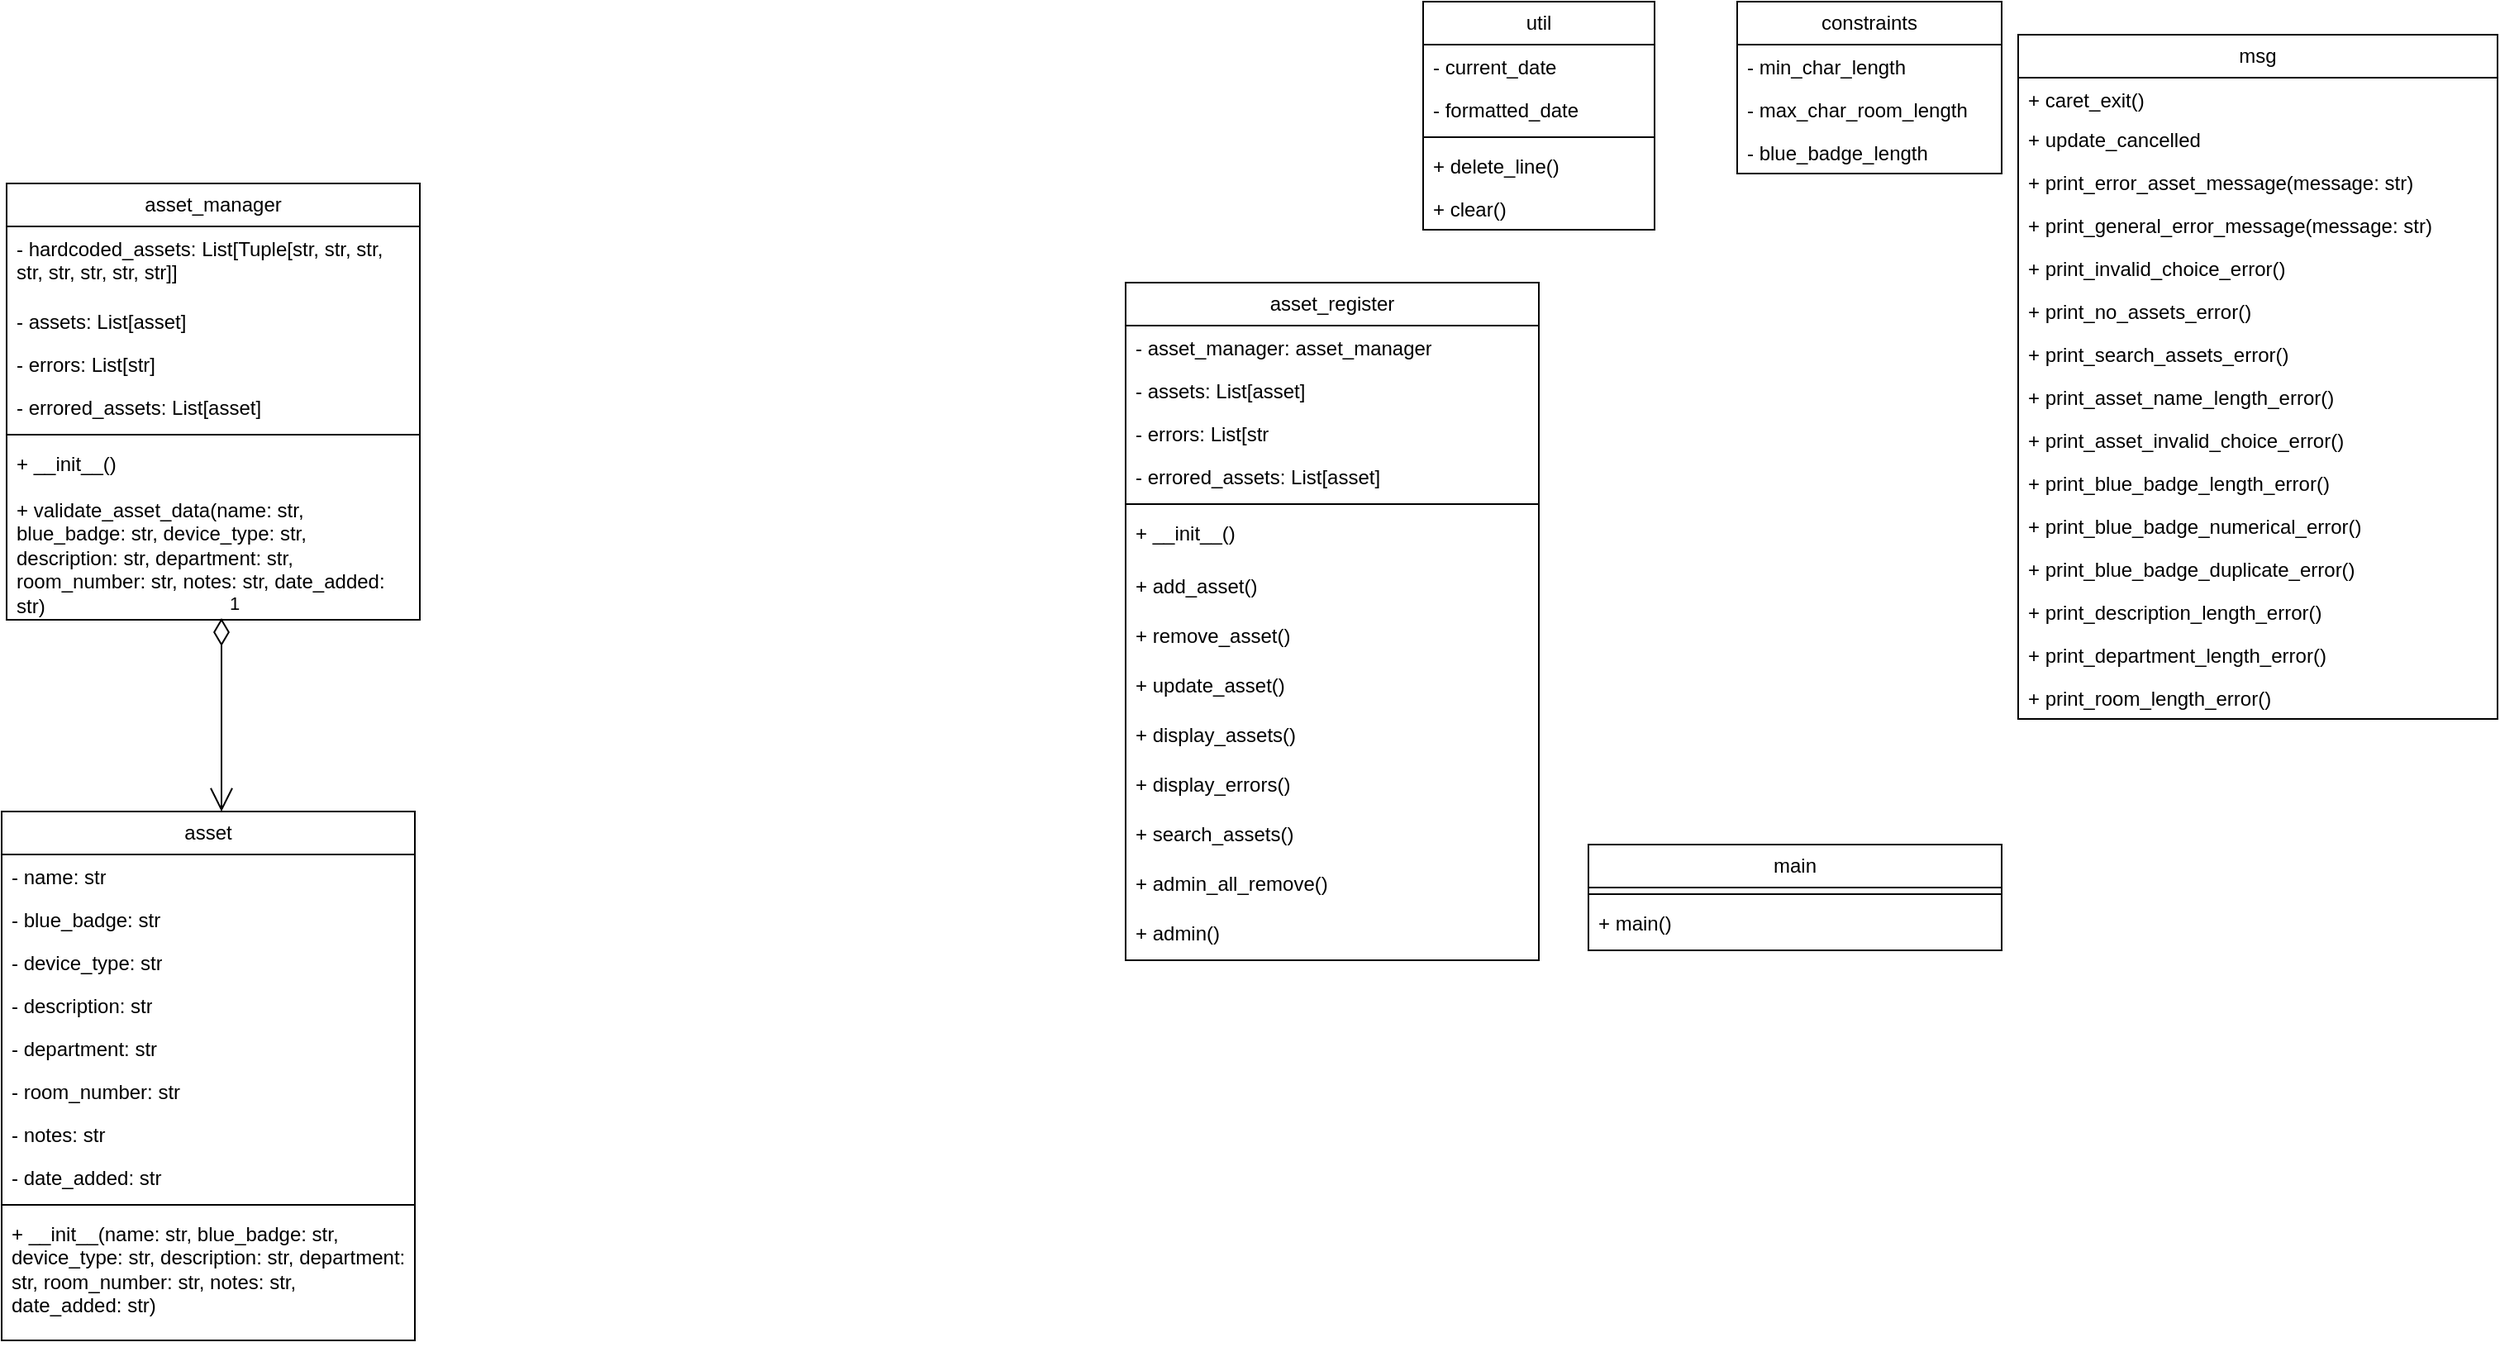 <mxfile version="24.8.6">
  <diagram name="Page-1" id="CQnkC_-hyM-EtyBXDqO3">
    <mxGraphModel dx="2603" dy="763" grid="1" gridSize="10" guides="1" tooltips="1" connect="1" arrows="1" fold="1" page="1" pageScale="1" pageWidth="1169" pageHeight="827" math="0" shadow="0">
      <root>
        <mxCell id="0" />
        <mxCell id="1" parent="0" />
        <mxCell id="FwHrozTbba6VwooJ7MBG-2" value="util" style="swimlane;fontStyle=0;childLayout=stackLayout;horizontal=1;startSize=26;fillColor=none;horizontalStack=0;resizeParent=1;resizeParentMax=0;resizeLast=0;collapsible=1;marginBottom=0;whiteSpace=wrap;html=1;swimlaneLine=1;" vertex="1" parent="1">
          <mxGeometry x="120" y="80" width="140" height="138" as="geometry">
            <mxRectangle x="120" y="80" width="60" height="30" as="alternateBounds" />
          </mxGeometry>
        </mxCell>
        <mxCell id="FwHrozTbba6VwooJ7MBG-3" value="- current_date&lt;div&gt;&lt;br&gt;&lt;/div&gt;" style="text;strokeColor=none;fillColor=none;align=left;verticalAlign=top;spacingLeft=4;spacingRight=4;overflow=hidden;rotatable=0;points=[[0,0.5],[1,0.5]];portConstraint=eastwest;whiteSpace=wrap;html=1;" vertex="1" parent="FwHrozTbba6VwooJ7MBG-2">
          <mxGeometry y="26" width="140" height="26" as="geometry" />
        </mxCell>
        <mxCell id="FwHrozTbba6VwooJ7MBG-4" value="- formatted_date" style="text;strokeColor=none;fillColor=none;align=left;verticalAlign=top;spacingLeft=4;spacingRight=4;overflow=hidden;rotatable=0;points=[[0,0.5],[1,0.5]];portConstraint=eastwest;whiteSpace=wrap;html=1;perimeterSpacing=8;" vertex="1" parent="FwHrozTbba6VwooJ7MBG-2">
          <mxGeometry y="52" width="140" height="26" as="geometry" />
        </mxCell>
        <mxCell id="FwHrozTbba6VwooJ7MBG-23" value="" style="line;strokeWidth=1;fillColor=none;align=left;verticalAlign=middle;spacingTop=-1;spacingLeft=3;spacingRight=3;rotatable=0;labelPosition=right;points=[];portConstraint=eastwest;strokeColor=inherit;" vertex="1" parent="FwHrozTbba6VwooJ7MBG-2">
          <mxGeometry y="78" width="140" height="8" as="geometry" />
        </mxCell>
        <mxCell id="FwHrozTbba6VwooJ7MBG-5" value="+ delete_line()" style="text;strokeColor=none;fillColor=none;align=left;verticalAlign=top;spacingLeft=4;spacingRight=4;overflow=hidden;rotatable=0;points=[[0,0.5],[1,0.5]];portConstraint=eastwest;whiteSpace=wrap;html=1;glass=0;rounded=0;" vertex="1" parent="FwHrozTbba6VwooJ7MBG-2">
          <mxGeometry y="86" width="140" height="26" as="geometry" />
        </mxCell>
        <mxCell id="FwHrozTbba6VwooJ7MBG-22" value="+ clear()" style="text;strokeColor=none;fillColor=none;align=left;verticalAlign=top;spacingLeft=4;spacingRight=4;overflow=hidden;rotatable=0;points=[[0,0.5],[1,0.5]];portConstraint=eastwest;whiteSpace=wrap;html=1;" vertex="1" parent="FwHrozTbba6VwooJ7MBG-2">
          <mxGeometry y="112" width="140" height="26" as="geometry" />
        </mxCell>
        <mxCell id="FwHrozTbba6VwooJ7MBG-24" value="constraints" style="swimlane;fontStyle=0;childLayout=stackLayout;horizontal=1;startSize=26;fillColor=none;horizontalStack=0;resizeParent=1;resizeParentMax=0;resizeLast=0;collapsible=1;marginBottom=0;whiteSpace=wrap;html=1;swimlaneLine=1;" vertex="1" parent="1">
          <mxGeometry x="310" y="80" width="160" height="104" as="geometry">
            <mxRectangle x="120" y="80" width="60" height="30" as="alternateBounds" />
          </mxGeometry>
        </mxCell>
        <mxCell id="FwHrozTbba6VwooJ7MBG-25" value="&lt;div&gt;- min_char_length&lt;/div&gt;" style="text;strokeColor=none;fillColor=none;align=left;verticalAlign=top;spacingLeft=4;spacingRight=4;overflow=hidden;rotatable=0;points=[[0,0.5],[1,0.5]];portConstraint=eastwest;whiteSpace=wrap;html=1;" vertex="1" parent="FwHrozTbba6VwooJ7MBG-24">
          <mxGeometry y="26" width="160" height="26" as="geometry" />
        </mxCell>
        <mxCell id="FwHrozTbba6VwooJ7MBG-26" value="- max_char_room_length" style="text;strokeColor=none;fillColor=none;align=left;verticalAlign=top;spacingLeft=4;spacingRight=4;overflow=hidden;rotatable=0;points=[[0,0.5],[1,0.5]];portConstraint=eastwest;whiteSpace=wrap;html=1;perimeterSpacing=8;" vertex="1" parent="FwHrozTbba6VwooJ7MBG-24">
          <mxGeometry y="52" width="160" height="26" as="geometry" />
        </mxCell>
        <mxCell id="FwHrozTbba6VwooJ7MBG-30" value="- blue_badge_length" style="text;strokeColor=none;fillColor=none;align=left;verticalAlign=top;spacingLeft=4;spacingRight=4;overflow=hidden;rotatable=0;points=[[0,0.5],[1,0.5]];portConstraint=eastwest;whiteSpace=wrap;html=1;perimeterSpacing=8;" vertex="1" parent="FwHrozTbba6VwooJ7MBG-24">
          <mxGeometry y="78" width="160" height="26" as="geometry" />
        </mxCell>
        <mxCell id="FwHrozTbba6VwooJ7MBG-31" value="msg" style="swimlane;fontStyle=0;childLayout=stackLayout;horizontal=1;startSize=26;fillColor=none;horizontalStack=0;resizeParent=1;resizeParentMax=0;resizeLast=0;collapsible=1;marginBottom=0;whiteSpace=wrap;html=1;swimlaneLine=1;" vertex="1" parent="1">
          <mxGeometry x="480" y="100" width="290" height="414" as="geometry">
            <mxRectangle x="120" y="80" width="60" height="30" as="alternateBounds" />
          </mxGeometry>
        </mxCell>
        <mxCell id="FwHrozTbba6VwooJ7MBG-32" value="&lt;div&gt;+ caret_exit()&lt;/div&gt;" style="text;strokeColor=none;fillColor=none;align=left;verticalAlign=top;spacingLeft=4;spacingRight=4;overflow=hidden;rotatable=0;points=[[0,0.5],[1,0.5]];portConstraint=eastwest;whiteSpace=wrap;html=1;" vertex="1" parent="FwHrozTbba6VwooJ7MBG-31">
          <mxGeometry y="26" width="290" height="24" as="geometry" />
        </mxCell>
        <mxCell id="FwHrozTbba6VwooJ7MBG-33" value="+ update_cancelled" style="text;strokeColor=none;fillColor=none;align=left;verticalAlign=top;spacingLeft=4;spacingRight=4;overflow=hidden;rotatable=0;points=[[0,0.5],[1,0.5]];portConstraint=eastwest;whiteSpace=wrap;html=1;perimeterSpacing=8;" vertex="1" parent="FwHrozTbba6VwooJ7MBG-31">
          <mxGeometry y="50" width="290" height="26" as="geometry" />
        </mxCell>
        <mxCell id="FwHrozTbba6VwooJ7MBG-34" value="+ print_error_asset_message(message: str)" style="text;strokeColor=none;fillColor=none;align=left;verticalAlign=top;spacingLeft=4;spacingRight=4;overflow=hidden;rotatable=0;points=[[0,0.5],[1,0.5]];portConstraint=eastwest;whiteSpace=wrap;html=1;perimeterSpacing=8;" vertex="1" parent="FwHrozTbba6VwooJ7MBG-31">
          <mxGeometry y="76" width="290" height="26" as="geometry" />
        </mxCell>
        <mxCell id="FwHrozTbba6VwooJ7MBG-43" value="+ print_general_error_message(message: str) " style="text;strokeColor=none;fillColor=none;align=left;verticalAlign=top;spacingLeft=4;spacingRight=4;overflow=hidden;rotatable=0;points=[[0,0.5],[1,0.5]];portConstraint=eastwest;whiteSpace=wrap;html=1;perimeterSpacing=8;" vertex="1" parent="FwHrozTbba6VwooJ7MBG-31">
          <mxGeometry y="102" width="290" height="26" as="geometry" />
        </mxCell>
        <mxCell id="FwHrozTbba6VwooJ7MBG-42" value="+ print_invalid_choice_error()" style="text;strokeColor=none;fillColor=none;align=left;verticalAlign=top;spacingLeft=4;spacingRight=4;overflow=hidden;rotatable=0;points=[[0,0.5],[1,0.5]];portConstraint=eastwest;whiteSpace=wrap;html=1;perimeterSpacing=8;" vertex="1" parent="FwHrozTbba6VwooJ7MBG-31">
          <mxGeometry y="128" width="290" height="26" as="geometry" />
        </mxCell>
        <mxCell id="FwHrozTbba6VwooJ7MBG-41" value="+ print_no_assets_error()" style="text;strokeColor=none;fillColor=none;align=left;verticalAlign=top;spacingLeft=4;spacingRight=4;overflow=hidden;rotatable=0;points=[[0,0.5],[1,0.5]];portConstraint=eastwest;whiteSpace=wrap;html=1;perimeterSpacing=8;" vertex="1" parent="FwHrozTbba6VwooJ7MBG-31">
          <mxGeometry y="154" width="290" height="26" as="geometry" />
        </mxCell>
        <mxCell id="FwHrozTbba6VwooJ7MBG-40" value="+ print_search_assets_error()" style="text;strokeColor=none;fillColor=none;align=left;verticalAlign=top;spacingLeft=4;spacingRight=4;overflow=hidden;rotatable=0;points=[[0,0.5],[1,0.5]];portConstraint=eastwest;whiteSpace=wrap;html=1;perimeterSpacing=8;" vertex="1" parent="FwHrozTbba6VwooJ7MBG-31">
          <mxGeometry y="180" width="290" height="26" as="geometry" />
        </mxCell>
        <mxCell id="FwHrozTbba6VwooJ7MBG-39" value="+ print_asset_name_length_error()" style="text;strokeColor=none;fillColor=none;align=left;verticalAlign=top;spacingLeft=4;spacingRight=4;overflow=hidden;rotatable=0;points=[[0,0.5],[1,0.5]];portConstraint=eastwest;whiteSpace=wrap;html=1;perimeterSpacing=8;" vertex="1" parent="FwHrozTbba6VwooJ7MBG-31">
          <mxGeometry y="206" width="290" height="26" as="geometry" />
        </mxCell>
        <mxCell id="FwHrozTbba6VwooJ7MBG-38" value="+ print_asset_invalid_choice_error() " style="text;strokeColor=none;fillColor=none;align=left;verticalAlign=top;spacingLeft=4;spacingRight=4;overflow=hidden;rotatable=0;points=[[0,0.5],[1,0.5]];portConstraint=eastwest;whiteSpace=wrap;html=1;perimeterSpacing=8;" vertex="1" parent="FwHrozTbba6VwooJ7MBG-31">
          <mxGeometry y="232" width="290" height="26" as="geometry" />
        </mxCell>
        <mxCell id="FwHrozTbba6VwooJ7MBG-37" value="+ print_blue_badge_length_error()" style="text;strokeColor=none;fillColor=none;align=left;verticalAlign=top;spacingLeft=4;spacingRight=4;overflow=hidden;rotatable=0;points=[[0,0.5],[1,0.5]];portConstraint=eastwest;whiteSpace=wrap;html=1;perimeterSpacing=8;" vertex="1" parent="FwHrozTbba6VwooJ7MBG-31">
          <mxGeometry y="258" width="290" height="26" as="geometry" />
        </mxCell>
        <mxCell id="FwHrozTbba6VwooJ7MBG-36" value="+ print_blue_badge_numerical_error()" style="text;strokeColor=none;fillColor=none;align=left;verticalAlign=top;spacingLeft=4;spacingRight=4;overflow=hidden;rotatable=0;points=[[0,0.5],[1,0.5]];portConstraint=eastwest;whiteSpace=wrap;html=1;perimeterSpacing=8;" vertex="1" parent="FwHrozTbba6VwooJ7MBG-31">
          <mxGeometry y="284" width="290" height="26" as="geometry" />
        </mxCell>
        <mxCell id="FwHrozTbba6VwooJ7MBG-47" value="+ print_blue_badge_duplicate_error()" style="text;strokeColor=none;fillColor=none;align=left;verticalAlign=top;spacingLeft=4;spacingRight=4;overflow=hidden;rotatable=0;points=[[0,0.5],[1,0.5]];portConstraint=eastwest;whiteSpace=wrap;html=1;perimeterSpacing=8;" vertex="1" parent="FwHrozTbba6VwooJ7MBG-31">
          <mxGeometry y="310" width="290" height="26" as="geometry" />
        </mxCell>
        <mxCell id="FwHrozTbba6VwooJ7MBG-46" value="+ print_description_length_error()" style="text;strokeColor=none;fillColor=none;align=left;verticalAlign=top;spacingLeft=4;spacingRight=4;overflow=hidden;rotatable=0;points=[[0,0.5],[1,0.5]];portConstraint=eastwest;whiteSpace=wrap;html=1;perimeterSpacing=8;" vertex="1" parent="FwHrozTbba6VwooJ7MBG-31">
          <mxGeometry y="336" width="290" height="26" as="geometry" />
        </mxCell>
        <mxCell id="FwHrozTbba6VwooJ7MBG-45" value="+ print_department_length_error()" style="text;strokeColor=none;fillColor=none;align=left;verticalAlign=top;spacingLeft=4;spacingRight=4;overflow=hidden;rotatable=0;points=[[0,0.5],[1,0.5]];portConstraint=eastwest;whiteSpace=wrap;html=1;perimeterSpacing=8;" vertex="1" parent="FwHrozTbba6VwooJ7MBG-31">
          <mxGeometry y="362" width="290" height="26" as="geometry" />
        </mxCell>
        <mxCell id="FwHrozTbba6VwooJ7MBG-44" value="+ print_room_length_error()" style="text;strokeColor=none;fillColor=none;align=left;verticalAlign=top;spacingLeft=4;spacingRight=4;overflow=hidden;rotatable=0;points=[[0,0.5],[1,0.5]];portConstraint=eastwest;whiteSpace=wrap;html=1;perimeterSpacing=8;" vertex="1" parent="FwHrozTbba6VwooJ7MBG-31">
          <mxGeometry y="388" width="290" height="26" as="geometry" />
        </mxCell>
        <mxCell id="FwHrozTbba6VwooJ7MBG-49" value="asset" style="swimlane;fontStyle=0;childLayout=stackLayout;horizontal=1;startSize=26;fillColor=none;horizontalStack=0;resizeParent=1;resizeParentMax=0;resizeLast=0;collapsible=1;marginBottom=0;whiteSpace=wrap;html=1;swimlaneLine=1;" vertex="1" parent="1">
          <mxGeometry x="-740" y="570" width="250" height="320" as="geometry">
            <mxRectangle x="120" y="80" width="60" height="30" as="alternateBounds" />
          </mxGeometry>
        </mxCell>
        <mxCell id="FwHrozTbba6VwooJ7MBG-50" value="- name: str   &#xa;" style="text;strokeColor=none;fillColor=none;align=left;verticalAlign=top;spacingLeft=4;spacingRight=4;overflow=hidden;rotatable=0;points=[[0,0.5],[1,0.5]];portConstraint=eastwest;whiteSpace=wrap;html=1;" vertex="1" parent="FwHrozTbba6VwooJ7MBG-49">
          <mxGeometry y="26" width="250" height="26" as="geometry" />
        </mxCell>
        <mxCell id="FwHrozTbba6VwooJ7MBG-51" value="- blue_badge: str" style="text;strokeColor=none;fillColor=none;align=left;verticalAlign=top;spacingLeft=4;spacingRight=4;overflow=hidden;rotatable=0;points=[[0,0.5],[1,0.5]];portConstraint=eastwest;whiteSpace=wrap;html=1;perimeterSpacing=8;" vertex="1" parent="FwHrozTbba6VwooJ7MBG-49">
          <mxGeometry y="52" width="250" height="26" as="geometry" />
        </mxCell>
        <mxCell id="FwHrozTbba6VwooJ7MBG-61" value="- device_type: str" style="text;strokeColor=none;fillColor=none;align=left;verticalAlign=top;spacingLeft=4;spacingRight=4;overflow=hidden;rotatable=0;points=[[0,0.5],[1,0.5]];portConstraint=eastwest;whiteSpace=wrap;html=1;perimeterSpacing=8;" vertex="1" parent="FwHrozTbba6VwooJ7MBG-49">
          <mxGeometry y="78" width="250" height="26" as="geometry" />
        </mxCell>
        <mxCell id="FwHrozTbba6VwooJ7MBG-60" value="- description: str" style="text;strokeColor=none;fillColor=none;align=left;verticalAlign=top;spacingLeft=4;spacingRight=4;overflow=hidden;rotatable=0;points=[[0,0.5],[1,0.5]];portConstraint=eastwest;whiteSpace=wrap;html=1;perimeterSpacing=8;" vertex="1" parent="FwHrozTbba6VwooJ7MBG-49">
          <mxGeometry y="104" width="250" height="26" as="geometry" />
        </mxCell>
        <mxCell id="FwHrozTbba6VwooJ7MBG-59" value="- department: str" style="text;strokeColor=none;fillColor=none;align=left;verticalAlign=top;spacingLeft=4;spacingRight=4;overflow=hidden;rotatable=0;points=[[0,0.5],[1,0.5]];portConstraint=eastwest;whiteSpace=wrap;html=1;perimeterSpacing=8;" vertex="1" parent="FwHrozTbba6VwooJ7MBG-49">
          <mxGeometry y="130" width="250" height="26" as="geometry" />
        </mxCell>
        <mxCell id="FwHrozTbba6VwooJ7MBG-58" value="- room_number: str" style="text;strokeColor=none;fillColor=none;align=left;verticalAlign=top;spacingLeft=4;spacingRight=4;overflow=hidden;rotatable=0;points=[[0,0.5],[1,0.5]];portConstraint=eastwest;whiteSpace=wrap;html=1;perimeterSpacing=8;" vertex="1" parent="FwHrozTbba6VwooJ7MBG-49">
          <mxGeometry y="156" width="250" height="26" as="geometry" />
        </mxCell>
        <mxCell id="FwHrozTbba6VwooJ7MBG-57" value="- notes: str  " style="text;strokeColor=none;fillColor=none;align=left;verticalAlign=top;spacingLeft=4;spacingRight=4;overflow=hidden;rotatable=0;points=[[0,0.5],[1,0.5]];portConstraint=eastwest;whiteSpace=wrap;html=1;perimeterSpacing=8;" vertex="1" parent="FwHrozTbba6VwooJ7MBG-49">
          <mxGeometry y="182" width="250" height="26" as="geometry" />
        </mxCell>
        <mxCell id="FwHrozTbba6VwooJ7MBG-56" value="- date_added: str" style="text;strokeColor=none;fillColor=none;align=left;verticalAlign=top;spacingLeft=4;spacingRight=4;overflow=hidden;rotatable=0;points=[[0,0.5],[1,0.5]];portConstraint=eastwest;whiteSpace=wrap;html=1;perimeterSpacing=8;" vertex="1" parent="FwHrozTbba6VwooJ7MBG-49">
          <mxGeometry y="208" width="250" height="26" as="geometry" />
        </mxCell>
        <mxCell id="FwHrozTbba6VwooJ7MBG-52" value="" style="line;strokeWidth=1;fillColor=none;align=left;verticalAlign=middle;spacingTop=-1;spacingLeft=3;spacingRight=3;rotatable=0;labelPosition=right;points=[];portConstraint=eastwest;strokeColor=inherit;" vertex="1" parent="FwHrozTbba6VwooJ7MBG-49">
          <mxGeometry y="234" width="250" height="8" as="geometry" />
        </mxCell>
        <mxCell id="FwHrozTbba6VwooJ7MBG-53" value="+ __init__(name: str, blue_badge: str, device_type: str, description: str, department: str, room_number: str, notes: str, date_added: str)&amp;nbsp;" style="text;strokeColor=none;fillColor=none;align=left;verticalAlign=top;spacingLeft=4;spacingRight=4;overflow=hidden;rotatable=0;points=[[0,0.5],[1,0.5]];portConstraint=eastwest;whiteSpace=wrap;html=1;glass=0;rounded=0;" vertex="1" parent="FwHrozTbba6VwooJ7MBG-49">
          <mxGeometry y="242" width="250" height="78" as="geometry" />
        </mxCell>
        <mxCell id="FwHrozTbba6VwooJ7MBG-62" value="asset_manager" style="swimlane;fontStyle=0;childLayout=stackLayout;horizontal=1;startSize=26;fillColor=none;horizontalStack=0;resizeParent=1;resizeParentMax=0;resizeLast=0;collapsible=1;marginBottom=0;whiteSpace=wrap;html=1;swimlaneLine=1;" vertex="1" parent="1">
          <mxGeometry x="-737" y="190" width="250" height="264" as="geometry">
            <mxRectangle x="120" y="80" width="60" height="30" as="alternateBounds" />
          </mxGeometry>
        </mxCell>
        <mxCell id="FwHrozTbba6VwooJ7MBG-63" value="- hardcoded_assets: List[Tuple[str, str, str, str, str, str, str, str]] " style="text;strokeColor=none;fillColor=none;align=left;verticalAlign=top;spacingLeft=4;spacingRight=4;overflow=hidden;rotatable=0;points=[[0,0.5],[1,0.5]];portConstraint=eastwest;whiteSpace=wrap;html=1;" vertex="1" parent="FwHrozTbba6VwooJ7MBG-62">
          <mxGeometry y="26" width="250" height="44" as="geometry" />
        </mxCell>
        <mxCell id="FwHrozTbba6VwooJ7MBG-66" value="- assets: List[asset]" style="text;strokeColor=none;fillColor=none;align=left;verticalAlign=top;spacingLeft=4;spacingRight=4;overflow=hidden;rotatable=0;points=[[0,0.5],[1,0.5]];portConstraint=eastwest;whiteSpace=wrap;html=1;perimeterSpacing=8;" vertex="1" parent="FwHrozTbba6VwooJ7MBG-62">
          <mxGeometry y="70" width="250" height="26" as="geometry" />
        </mxCell>
        <mxCell id="FwHrozTbba6VwooJ7MBG-69" value="- errors: List[str]" style="text;strokeColor=none;fillColor=none;align=left;verticalAlign=top;spacingLeft=4;spacingRight=4;overflow=hidden;rotatable=0;points=[[0,0.5],[1,0.5]];portConstraint=eastwest;whiteSpace=wrap;html=1;perimeterSpacing=8;" vertex="1" parent="FwHrozTbba6VwooJ7MBG-62">
          <mxGeometry y="96" width="250" height="26" as="geometry" />
        </mxCell>
        <mxCell id="FwHrozTbba6VwooJ7MBG-70" value="- errored_assets: List[asset]" style="text;strokeColor=none;fillColor=none;align=left;verticalAlign=top;spacingLeft=4;spacingRight=4;overflow=hidden;rotatable=0;points=[[0,0.5],[1,0.5]];portConstraint=eastwest;whiteSpace=wrap;html=1;perimeterSpacing=8;" vertex="1" parent="FwHrozTbba6VwooJ7MBG-62">
          <mxGeometry y="122" width="250" height="26" as="geometry" />
        </mxCell>
        <mxCell id="FwHrozTbba6VwooJ7MBG-71" value="" style="line;strokeWidth=1;fillColor=none;align=left;verticalAlign=middle;spacingTop=-1;spacingLeft=3;spacingRight=3;rotatable=0;labelPosition=right;points=[];portConstraint=eastwest;strokeColor=inherit;" vertex="1" parent="FwHrozTbba6VwooJ7MBG-62">
          <mxGeometry y="148" width="250" height="8" as="geometry" />
        </mxCell>
        <mxCell id="FwHrozTbba6VwooJ7MBG-72" value="+ __init__()" style="text;strokeColor=none;fillColor=none;align=left;verticalAlign=top;spacingLeft=4;spacingRight=4;overflow=hidden;rotatable=0;points=[[0,0.5],[1,0.5]];portConstraint=eastwest;whiteSpace=wrap;html=1;glass=0;rounded=0;" vertex="1" parent="FwHrozTbba6VwooJ7MBG-62">
          <mxGeometry y="156" width="250" height="28" as="geometry" />
        </mxCell>
        <mxCell id="FwHrozTbba6VwooJ7MBG-73" value="+ validate_asset_data(name: str, blue_badge: str, device_type: str, description: str, department: str, room_number: str, notes: str, date_added: str)" style="text;strokeColor=none;fillColor=none;align=left;verticalAlign=top;spacingLeft=4;spacingRight=4;overflow=hidden;rotatable=0;points=[[0,0.5],[1,0.5]];portConstraint=eastwest;whiteSpace=wrap;html=1;glass=0;rounded=0;" vertex="1" parent="FwHrozTbba6VwooJ7MBG-62">
          <mxGeometry y="184" width="250" height="80" as="geometry" />
        </mxCell>
        <mxCell id="FwHrozTbba6VwooJ7MBG-76" value="asset_register" style="swimlane;fontStyle=0;childLayout=stackLayout;horizontal=1;startSize=26;fillColor=none;horizontalStack=0;resizeParent=1;resizeParentMax=0;resizeLast=0;collapsible=1;marginBottom=0;whiteSpace=wrap;html=1;swimlaneLine=1;" vertex="1" parent="1">
          <mxGeometry x="-60" y="250" width="250" height="410" as="geometry">
            <mxRectangle x="120" y="80" width="60" height="30" as="alternateBounds" />
          </mxGeometry>
        </mxCell>
        <mxCell id="FwHrozTbba6VwooJ7MBG-87" value="- asset_manager: asset_manager" style="text;strokeColor=none;fillColor=none;align=left;verticalAlign=top;spacingLeft=4;spacingRight=4;overflow=hidden;rotatable=0;points=[[0,0.5],[1,0.5]];portConstraint=eastwest;whiteSpace=wrap;html=1;perimeterSpacing=8;" vertex="1" parent="FwHrozTbba6VwooJ7MBG-76">
          <mxGeometry y="26" width="250" height="26" as="geometry" />
        </mxCell>
        <mxCell id="FwHrozTbba6VwooJ7MBG-88" value="- assets: List[asset]" style="text;strokeColor=none;fillColor=none;align=left;verticalAlign=top;spacingLeft=4;spacingRight=4;overflow=hidden;rotatable=0;points=[[0,0.5],[1,0.5]];portConstraint=eastwest;whiteSpace=wrap;html=1;perimeterSpacing=8;" vertex="1" parent="FwHrozTbba6VwooJ7MBG-76">
          <mxGeometry y="52" width="250" height="26" as="geometry" />
        </mxCell>
        <mxCell id="FwHrozTbba6VwooJ7MBG-89" value="- errors: List[str" style="text;strokeColor=none;fillColor=none;align=left;verticalAlign=top;spacingLeft=4;spacingRight=4;overflow=hidden;rotatable=0;points=[[0,0.5],[1,0.5]];portConstraint=eastwest;whiteSpace=wrap;html=1;perimeterSpacing=8;" vertex="1" parent="FwHrozTbba6VwooJ7MBG-76">
          <mxGeometry y="78" width="250" height="26" as="geometry" />
        </mxCell>
        <mxCell id="FwHrozTbba6VwooJ7MBG-81" value="- errored_assets: List[asset]" style="text;strokeColor=none;fillColor=none;align=left;verticalAlign=top;spacingLeft=4;spacingRight=4;overflow=hidden;rotatable=0;points=[[0,0.5],[1,0.5]];portConstraint=eastwest;whiteSpace=wrap;html=1;perimeterSpacing=8;" vertex="1" parent="FwHrozTbba6VwooJ7MBG-76">
          <mxGeometry y="104" width="250" height="26" as="geometry" />
        </mxCell>
        <mxCell id="FwHrozTbba6VwooJ7MBG-85" value="" style="line;strokeWidth=1;fillColor=none;align=left;verticalAlign=middle;spacingTop=-1;spacingLeft=3;spacingRight=3;rotatable=0;labelPosition=right;points=[];portConstraint=eastwest;strokeColor=inherit;" vertex="1" parent="FwHrozTbba6VwooJ7MBG-76">
          <mxGeometry y="130" width="250" height="8" as="geometry" />
        </mxCell>
        <mxCell id="FwHrozTbba6VwooJ7MBG-86" value="+ __init__() " style="text;strokeColor=none;fillColor=none;align=left;verticalAlign=top;spacingLeft=4;spacingRight=4;overflow=hidden;rotatable=0;points=[[0,0.5],[1,0.5]];portConstraint=eastwest;whiteSpace=wrap;html=1;glass=0;rounded=0;" vertex="1" parent="FwHrozTbba6VwooJ7MBG-76">
          <mxGeometry y="138" width="250" height="32" as="geometry" />
        </mxCell>
        <mxCell id="FwHrozTbba6VwooJ7MBG-97" value="+ add_asset()" style="text;strokeColor=none;fillColor=none;align=left;verticalAlign=top;spacingLeft=4;spacingRight=4;overflow=hidden;rotatable=0;points=[[0,0.5],[1,0.5]];portConstraint=eastwest;whiteSpace=wrap;html=1;glass=0;rounded=0;" vertex="1" parent="FwHrozTbba6VwooJ7MBG-76">
          <mxGeometry y="170" width="250" height="30" as="geometry" />
        </mxCell>
        <mxCell id="FwHrozTbba6VwooJ7MBG-96" value="+ remove_asset()" style="text;strokeColor=none;fillColor=none;align=left;verticalAlign=top;spacingLeft=4;spacingRight=4;overflow=hidden;rotatable=0;points=[[0,0.5],[1,0.5]];portConstraint=eastwest;whiteSpace=wrap;html=1;glass=0;rounded=0;" vertex="1" parent="FwHrozTbba6VwooJ7MBG-76">
          <mxGeometry y="200" width="250" height="30" as="geometry" />
        </mxCell>
        <mxCell id="FwHrozTbba6VwooJ7MBG-95" value="+ update_asset()" style="text;strokeColor=none;fillColor=none;align=left;verticalAlign=top;spacingLeft=4;spacingRight=4;overflow=hidden;rotatable=0;points=[[0,0.5],[1,0.5]];portConstraint=eastwest;whiteSpace=wrap;html=1;glass=0;rounded=0;" vertex="1" parent="FwHrozTbba6VwooJ7MBG-76">
          <mxGeometry y="230" width="250" height="30" as="geometry" />
        </mxCell>
        <mxCell id="FwHrozTbba6VwooJ7MBG-98" value="+ display_assets()" style="text;strokeColor=none;fillColor=none;align=left;verticalAlign=top;spacingLeft=4;spacingRight=4;overflow=hidden;rotatable=0;points=[[0,0.5],[1,0.5]];portConstraint=eastwest;whiteSpace=wrap;html=1;glass=0;rounded=0;" vertex="1" parent="FwHrozTbba6VwooJ7MBG-76">
          <mxGeometry y="260" width="250" height="30" as="geometry" />
        </mxCell>
        <mxCell id="FwHrozTbba6VwooJ7MBG-99" value="+ display_errors()" style="text;strokeColor=none;fillColor=none;align=left;verticalAlign=top;spacingLeft=4;spacingRight=4;overflow=hidden;rotatable=0;points=[[0,0.5],[1,0.5]];portConstraint=eastwest;whiteSpace=wrap;html=1;glass=0;rounded=0;" vertex="1" parent="FwHrozTbba6VwooJ7MBG-76">
          <mxGeometry y="290" width="250" height="30" as="geometry" />
        </mxCell>
        <mxCell id="FwHrozTbba6VwooJ7MBG-100" value=" + search_assets()" style="text;strokeColor=none;fillColor=none;align=left;verticalAlign=top;spacingLeft=4;spacingRight=4;overflow=hidden;rotatable=0;points=[[0,0.5],[1,0.5]];portConstraint=eastwest;whiteSpace=wrap;html=1;glass=0;rounded=0;" vertex="1" parent="FwHrozTbba6VwooJ7MBG-76">
          <mxGeometry y="320" width="250" height="30" as="geometry" />
        </mxCell>
        <mxCell id="FwHrozTbba6VwooJ7MBG-101" value=" + admin_all_remove()" style="text;strokeColor=none;fillColor=none;align=left;verticalAlign=top;spacingLeft=4;spacingRight=4;overflow=hidden;rotatable=0;points=[[0,0.5],[1,0.5]];portConstraint=eastwest;whiteSpace=wrap;html=1;glass=0;rounded=0;" vertex="1" parent="FwHrozTbba6VwooJ7MBG-76">
          <mxGeometry y="350" width="250" height="30" as="geometry" />
        </mxCell>
        <mxCell id="FwHrozTbba6VwooJ7MBG-102" value="+ admin()  " style="text;strokeColor=none;fillColor=none;align=left;verticalAlign=top;spacingLeft=4;spacingRight=4;overflow=hidden;rotatable=0;points=[[0,0.5],[1,0.5]];portConstraint=eastwest;whiteSpace=wrap;html=1;glass=0;rounded=0;" vertex="1" parent="FwHrozTbba6VwooJ7MBG-76">
          <mxGeometry y="380" width="250" height="30" as="geometry" />
        </mxCell>
        <mxCell id="FwHrozTbba6VwooJ7MBG-103" value="main" style="swimlane;fontStyle=0;childLayout=stackLayout;horizontal=1;startSize=26;fillColor=none;horizontalStack=0;resizeParent=1;resizeParentMax=0;resizeLast=0;collapsible=1;marginBottom=0;whiteSpace=wrap;html=1;swimlaneLine=1;" vertex="1" parent="1">
          <mxGeometry x="220" y="590" width="250" height="64" as="geometry">
            <mxRectangle x="120" y="80" width="60" height="30" as="alternateBounds" />
          </mxGeometry>
        </mxCell>
        <mxCell id="FwHrozTbba6VwooJ7MBG-108" value="" style="line;strokeWidth=1;fillColor=none;align=left;verticalAlign=middle;spacingTop=-1;spacingLeft=3;spacingRight=3;rotatable=0;labelPosition=right;points=[];portConstraint=eastwest;strokeColor=inherit;" vertex="1" parent="FwHrozTbba6VwooJ7MBG-103">
          <mxGeometry y="26" width="250" height="8" as="geometry" />
        </mxCell>
        <mxCell id="FwHrozTbba6VwooJ7MBG-117" value="+ main() " style="text;strokeColor=none;fillColor=none;align=left;verticalAlign=top;spacingLeft=4;spacingRight=4;overflow=hidden;rotatable=0;points=[[0,0.5],[1,0.5]];portConstraint=eastwest;whiteSpace=wrap;html=1;glass=0;rounded=0;" vertex="1" parent="FwHrozTbba6VwooJ7MBG-103">
          <mxGeometry y="34" width="250" height="30" as="geometry" />
        </mxCell>
        <mxCell id="FwHrozTbba6VwooJ7MBG-123" value="1" style="endArrow=open;html=1;endSize=12;startArrow=diamondThin;startSize=14;startFill=0;edgeStyle=orthogonalEdgeStyle;align=left;verticalAlign=bottom;rounded=0;exitX=0.52;exitY=0.988;exitDx=0;exitDy=0;exitPerimeter=0;entryX=0.532;entryY=0;entryDx=0;entryDy=0;entryPerimeter=0;" edge="1" parent="1" source="FwHrozTbba6VwooJ7MBG-73" target="FwHrozTbba6VwooJ7MBG-49">
          <mxGeometry x="-1" y="3" relative="1" as="geometry">
            <mxPoint x="-660" y="510" as="sourcePoint" />
            <mxPoint x="-500" y="510" as="targetPoint" />
          </mxGeometry>
        </mxCell>
      </root>
    </mxGraphModel>
  </diagram>
</mxfile>
